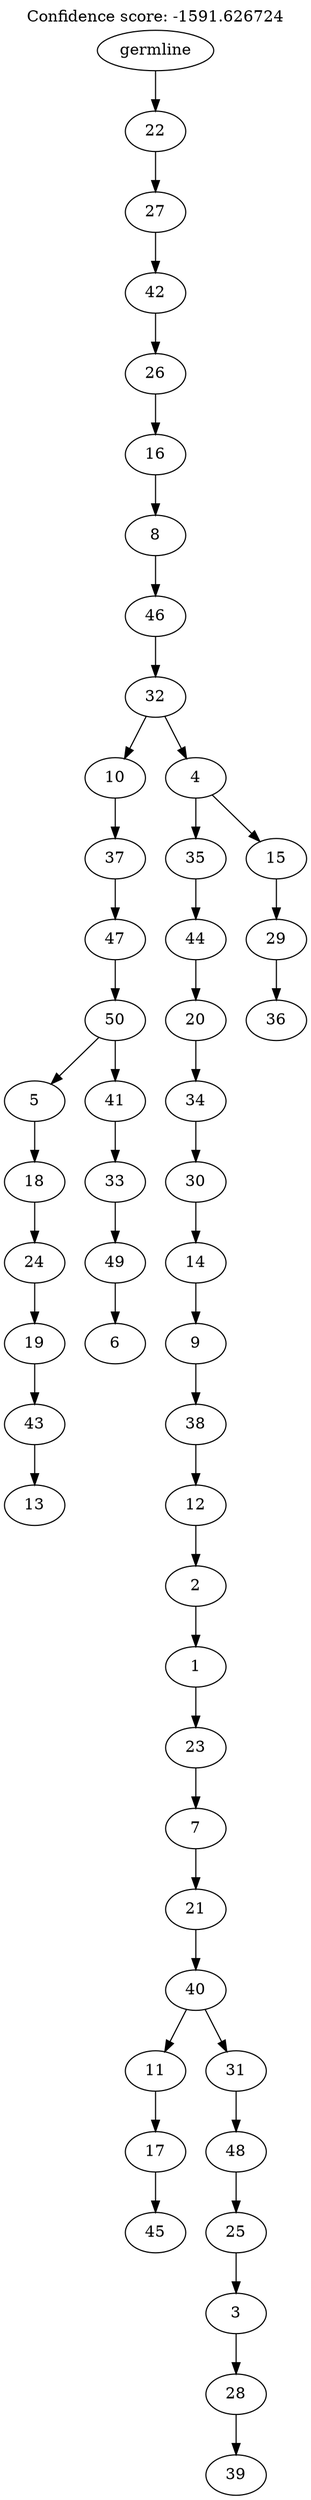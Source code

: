 digraph g {
	"49" -> "50";
	"50" [label="13"];
	"48" -> "49";
	"49" [label="43"];
	"47" -> "48";
	"48" [label="19"];
	"46" -> "47";
	"47" [label="24"];
	"45" -> "46";
	"46" [label="18"];
	"43" -> "44";
	"44" [label="6"];
	"42" -> "43";
	"43" [label="49"];
	"41" -> "42";
	"42" [label="33"];
	"40" -> "41";
	"41" [label="41"];
	"40" -> "45";
	"45" [label="5"];
	"39" -> "40";
	"40" [label="50"];
	"38" -> "39";
	"39" [label="47"];
	"37" -> "38";
	"38" [label="37"];
	"35" -> "36";
	"36" [label="45"];
	"34" -> "35";
	"35" [label="17"];
	"32" -> "33";
	"33" [label="39"];
	"31" -> "32";
	"32" [label="28"];
	"30" -> "31";
	"31" [label="3"];
	"29" -> "30";
	"30" [label="25"];
	"28" -> "29";
	"29" [label="48"];
	"27" -> "28";
	"28" [label="31"];
	"27" -> "34";
	"34" [label="11"];
	"26" -> "27";
	"27" [label="40"];
	"25" -> "26";
	"26" [label="21"];
	"24" -> "25";
	"25" [label="7"];
	"23" -> "24";
	"24" [label="23"];
	"22" -> "23";
	"23" [label="1"];
	"21" -> "22";
	"22" [label="2"];
	"20" -> "21";
	"21" [label="12"];
	"19" -> "20";
	"20" [label="38"];
	"18" -> "19";
	"19" [label="9"];
	"17" -> "18";
	"18" [label="14"];
	"16" -> "17";
	"17" [label="30"];
	"15" -> "16";
	"16" [label="34"];
	"14" -> "15";
	"15" [label="20"];
	"13" -> "14";
	"14" [label="44"];
	"11" -> "12";
	"12" [label="36"];
	"10" -> "11";
	"11" [label="29"];
	"9" -> "10";
	"10" [label="15"];
	"9" -> "13";
	"13" [label="35"];
	"8" -> "9";
	"9" [label="4"];
	"8" -> "37";
	"37" [label="10"];
	"7" -> "8";
	"8" [label="32"];
	"6" -> "7";
	"7" [label="46"];
	"5" -> "6";
	"6" [label="8"];
	"4" -> "5";
	"5" [label="16"];
	"3" -> "4";
	"4" [label="26"];
	"2" -> "3";
	"3" [label="42"];
	"1" -> "2";
	"2" [label="27"];
	"0" -> "1";
	"1" [label="22"];
	"0" [label="germline"];
	labelloc="t";
	label="Confidence score: -1591.626724";
}
